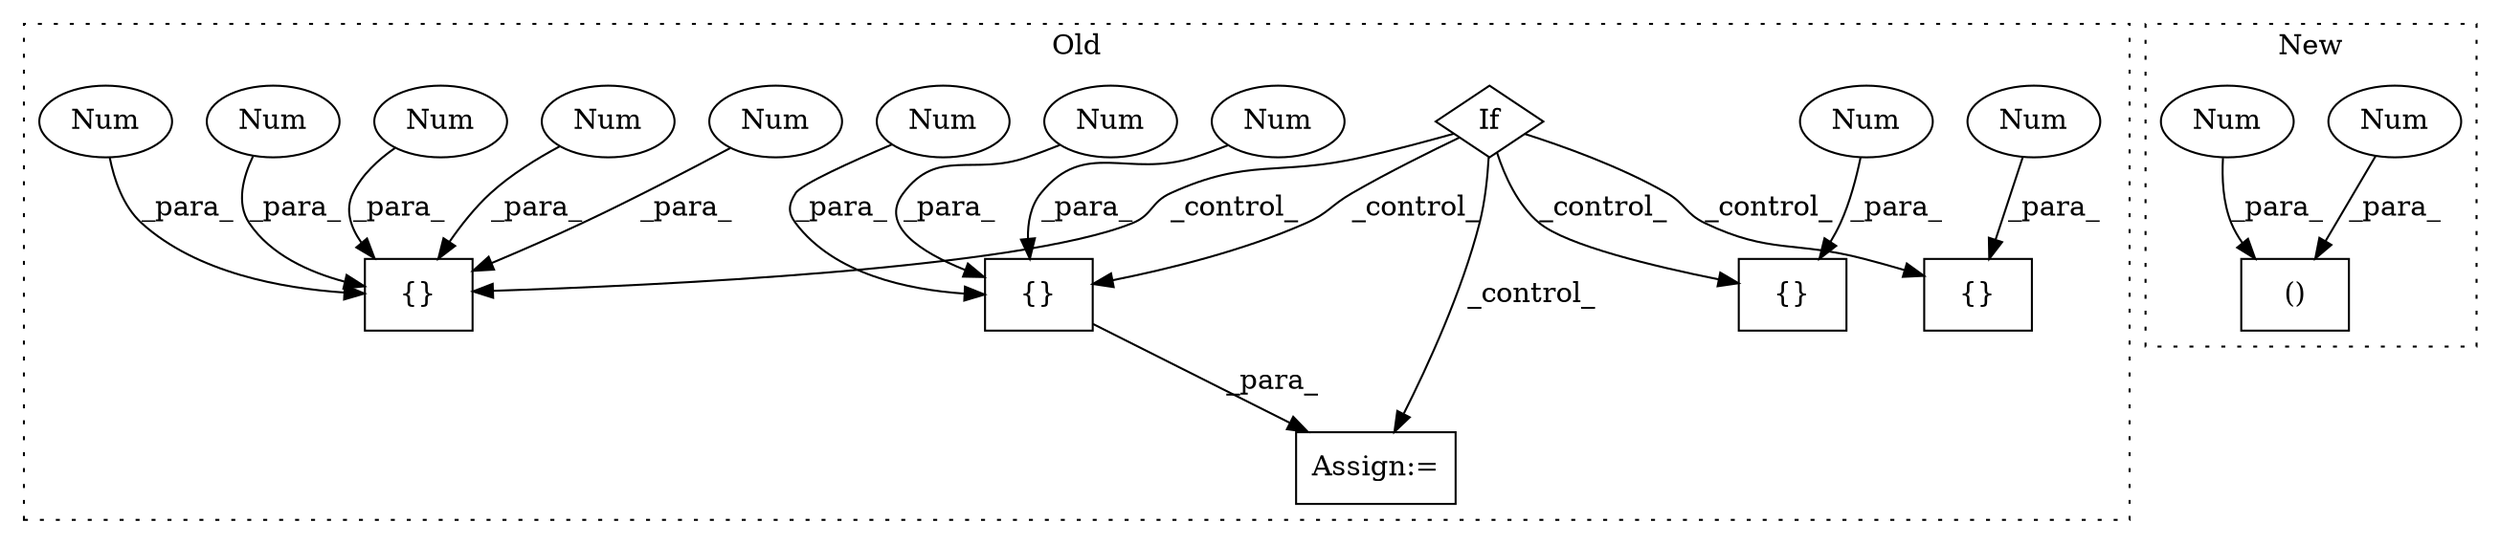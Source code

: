 digraph G {
subgraph cluster0 {
1 [label="{}" a="59" s="1135,1145" l="1,0" shape="box"];
3 [label="Assign:=" a="68" s="1118" l="3" shape="box"];
6 [label="If" a="96" s="1038,1062" l="3,14" shape="diamond"];
7 [label="Num" a="76" s="1144" l="1" shape="ellipse"];
8 [label="Num" a="76" s="1136" l="2" shape="ellipse"];
9 [label="Num" a="76" s="1140" l="2" shape="ellipse"];
10 [label="{}" a="59" s="1087,1089" l="1,0" shape="box"];
11 [label="Num" a="76" s="1088" l="1" shape="ellipse"];
12 [label="{}" a="59" s="1212,1214" l="1,0" shape="box"];
13 [label="Num" a="76" s="1213" l="1" shape="ellipse"];
14 [label="{}" a="59" s="1260,1279" l="1,0" shape="box"];
15 [label="Num" a="76" s="1273" l="2" shape="ellipse"];
16 [label="Num" a="76" s="1265" l="2" shape="ellipse"];
17 [label="Num" a="76" s="1269" l="2" shape="ellipse"];
18 [label="Num" a="76" s="1277" l="2" shape="ellipse"];
19 [label="Num" a="76" s="1261" l="2" shape="ellipse"];
label = "Old";
style="dotted";
}
subgraph cluster1 {
2 [label="()" a="54" s="1285" l="5" shape="box"];
4 [label="Num" a="76" s="1287" l="3" shape="ellipse"];
5 [label="Num" a="76" s="1282" l="3" shape="ellipse"];
label = "New";
style="dotted";
}
1 -> 3 [label="_para_"];
4 -> 2 [label="_para_"];
5 -> 2 [label="_para_"];
6 -> 12 [label="_control_"];
6 -> 3 [label="_control_"];
6 -> 1 [label="_control_"];
6 -> 14 [label="_control_"];
6 -> 10 [label="_control_"];
7 -> 1 [label="_para_"];
8 -> 1 [label="_para_"];
9 -> 1 [label="_para_"];
11 -> 10 [label="_para_"];
13 -> 12 [label="_para_"];
15 -> 14 [label="_para_"];
16 -> 14 [label="_para_"];
17 -> 14 [label="_para_"];
18 -> 14 [label="_para_"];
19 -> 14 [label="_para_"];
}